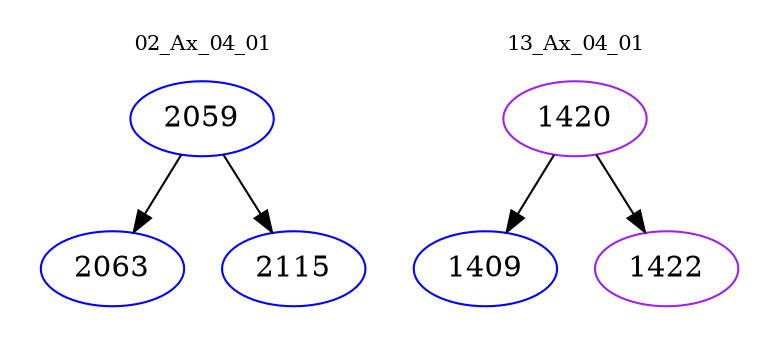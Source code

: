 digraph{
subgraph cluster_0 {
color = white
label = "02_Ax_04_01";
fontsize=10;
T0_2059 [label="2059", color="blue"]
T0_2059 -> T0_2063 [color="black"]
T0_2063 [label="2063", color="blue"]
T0_2059 -> T0_2115 [color="black"]
T0_2115 [label="2115", color="blue"]
}
subgraph cluster_1 {
color = white
label = "13_Ax_04_01";
fontsize=10;
T1_1420 [label="1420", color="purple"]
T1_1420 -> T1_1409 [color="black"]
T1_1409 [label="1409", color="blue"]
T1_1420 -> T1_1422 [color="black"]
T1_1422 [label="1422", color="purple"]
}
}
